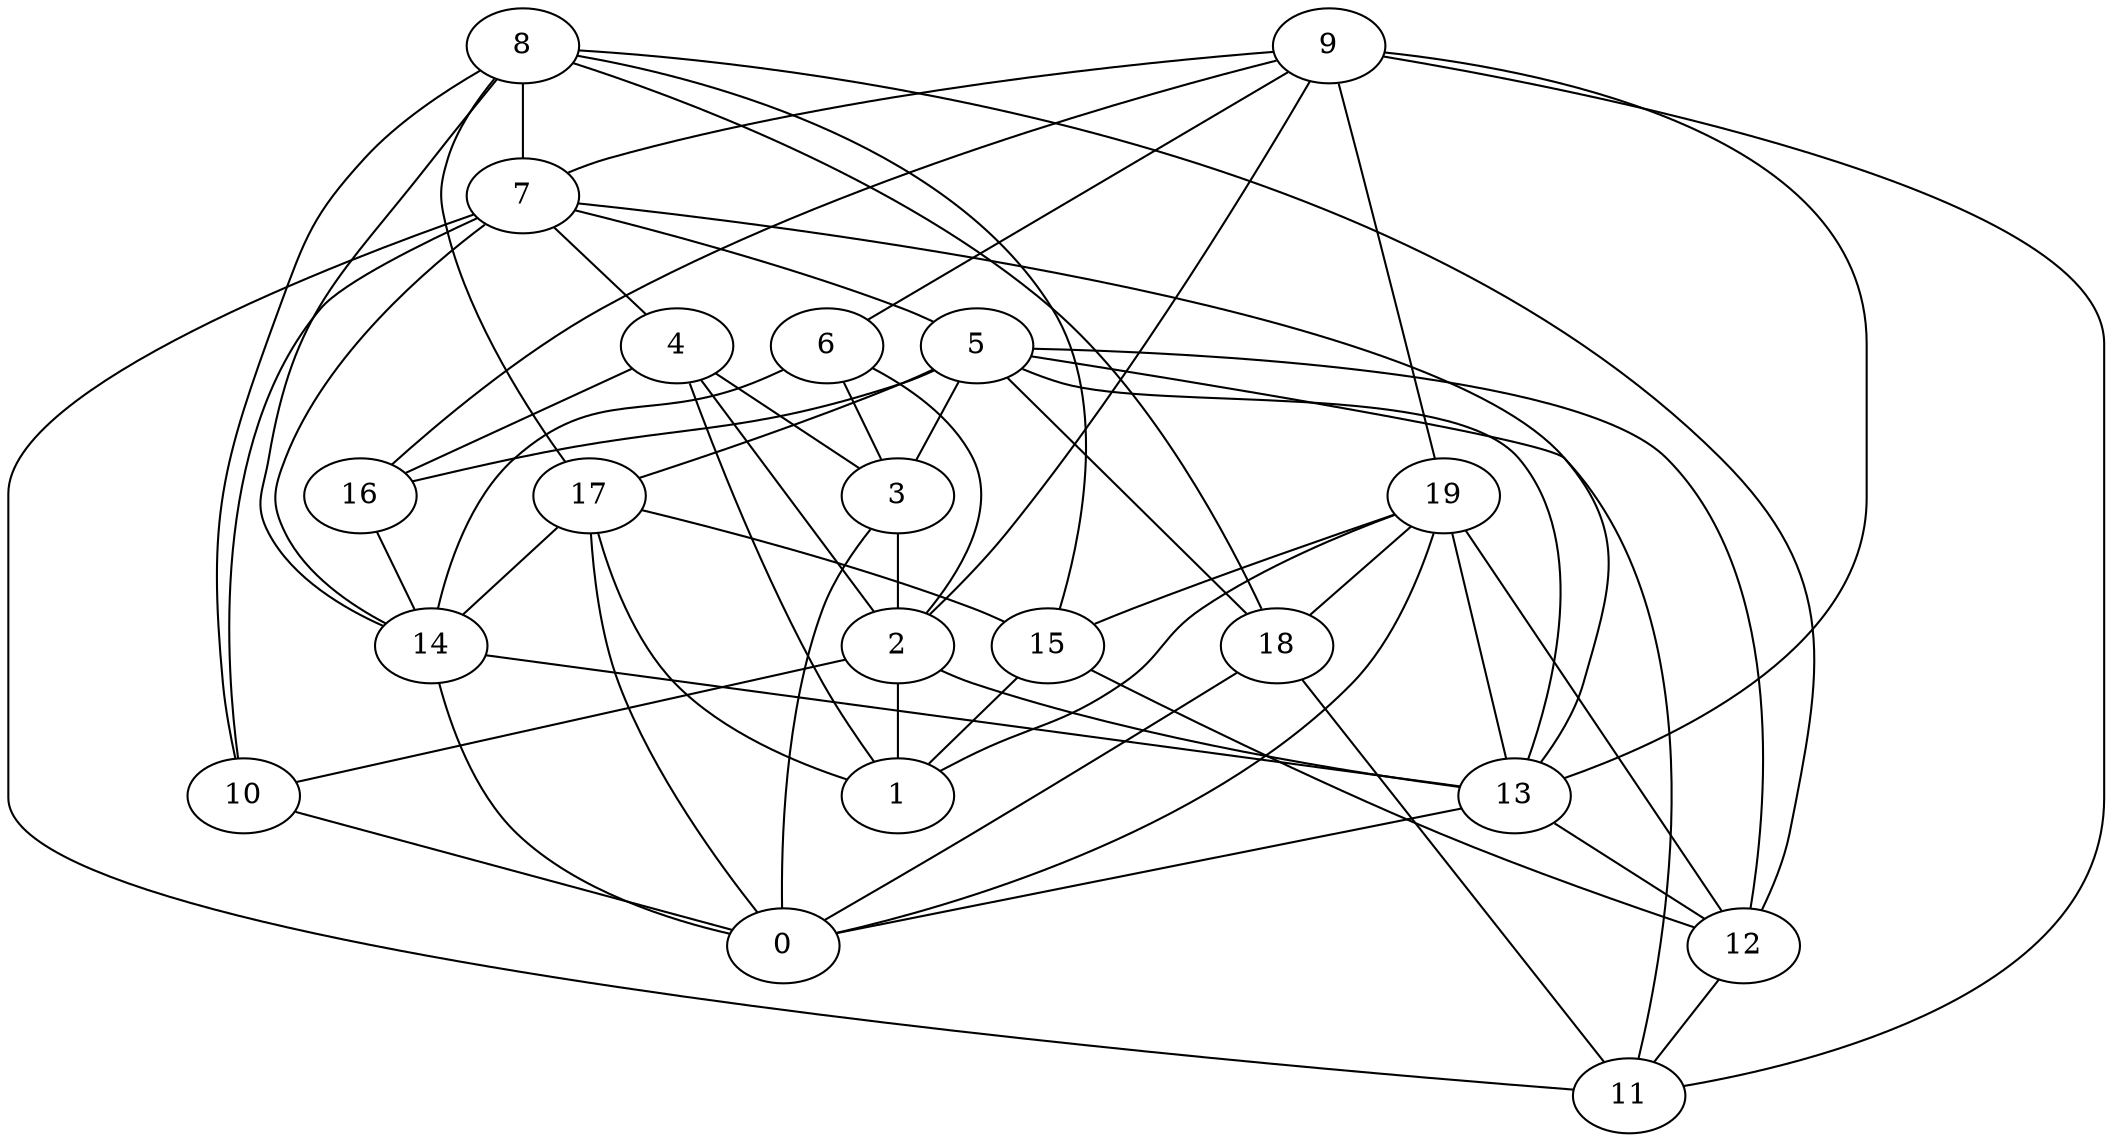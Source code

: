 digraph GG_graph {

subgraph G_graph {
edge [color = black]
"10" -> "0" [dir = none]
"4" -> "1" [dir = none]
"16" -> "14" [dir = none]
"5" -> "18" [dir = none]
"5" -> "3" [dir = none]
"5" -> "13" [dir = none]
"5" -> "12" [dir = none]
"5" -> "17" [dir = none]
"5" -> "11" [dir = none]
"7" -> "14" [dir = none]
"7" -> "11" [dir = none]
"17" -> "15" [dir = none]
"17" -> "1" [dir = none]
"8" -> "17" [dir = none]
"9" -> "2" [dir = none]
"9" -> "6" [dir = none]
"9" -> "7" [dir = none]
"19" -> "1" [dir = none]
"14" -> "0" [dir = none]
"17" -> "14" [dir = none]
"4" -> "16" [dir = none]
"8" -> "18" [dir = none]
"18" -> "11" [dir = none]
"19" -> "18" [dir = none]
"9" -> "19" [dir = none]
"18" -> "0" [dir = none]
"6" -> "3" [dir = none]
"19" -> "12" [dir = none]
"4" -> "2" [dir = none]
"3" -> "2" [dir = none]
"19" -> "13" [dir = none]
"2" -> "10" [dir = none]
"9" -> "13" [dir = none]
"8" -> "10" [dir = none]
"4" -> "3" [dir = none]
"5" -> "16" [dir = none]
"9" -> "11" [dir = none]
"12" -> "11" [dir = none]
"8" -> "15" [dir = none]
"7" -> "13" [dir = none]
"19" -> "15" [dir = none]
"6" -> "14" [dir = none]
"8" -> "14" [dir = none]
"14" -> "13" [dir = none]
"3" -> "0" [dir = none]
"15" -> "1" [dir = none]
"9" -> "16" [dir = none]
"19" -> "0" [dir = none]
"15" -> "12" [dir = none]
"2" -> "13" [dir = none]
"6" -> "2" [dir = none]
"8" -> "12" [dir = none]
"7" -> "10" [dir = none]
"13" -> "0" [dir = none]
"17" -> "0" [dir = none]
"8" -> "7" [dir = none]
"7" -> "5" [dir = none]
"13" -> "12" [dir = none]
"7" -> "4" [dir = none]
"2" -> "1" [dir = none]
}

}
